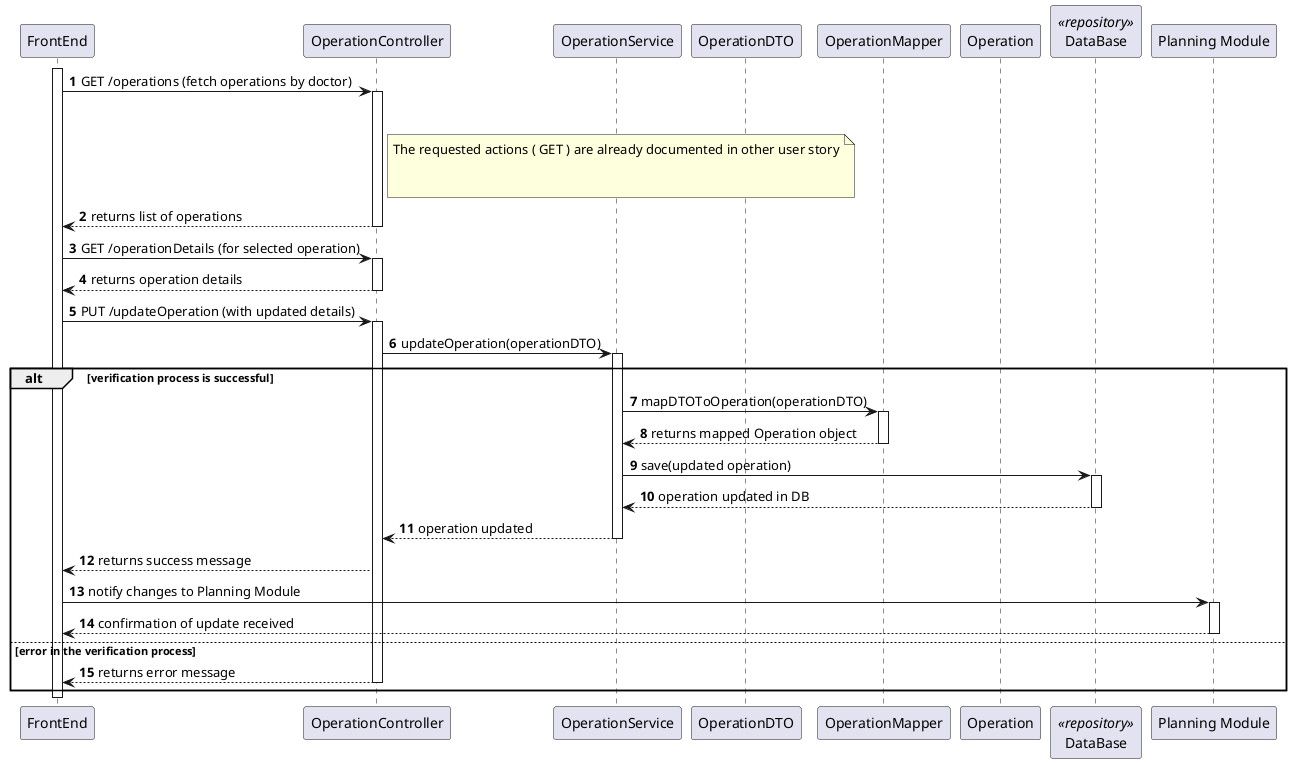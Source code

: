 ﻿@startuml
'https://plantuml.com/sequence-diagram

autonumber

participant "FrontEnd" as sys
participant "OperationController" as ctrl
participant "OperationService" as serv
participant "OperationDTO" as dto
participant "OperationMapper" as map
participant "Operation" as operation
participant "DataBase" as repo <<repository>>
participant "Planning Module" as planning



activate sys

sys -> ctrl : GET /operations (fetch operations by doctor)

note right of ctrl
  The requested actions ( GET ) are already documented in other user story


end note

activate ctrl
'
'ctrl -> serv: getOperationsByDoctor(doctorId)
'
'activate serv
'
'serv -> repo: findOperationsByDoctorId(doctorId)
'
'activate repo
'
'repo --> serv: returns list of operations
'
'deactivate repo

'serv --> ctrl: returns list of operations

deactivate serv

ctrl --> sys: returns list of operations

deactivate ctrl





sys -> ctrl: GET /operationDetails (for selected operation)

activate ctrl
'
'ctrl -> serv: getOperationDetails(operationId)
'
'activate serv
'
'serv -> repo: findOperationById(operationId)
'
'activate repo
'
'repo --> serv: returns operation details
'
'deactivate repo
'
'serv --> ctrl: returns operation details
'
'deactivate serv
'
ctrl --> sys: returns operation details

deactivate ctrl





sys -> ctrl: PUT /updateOperation (with updated details)

activate ctrl

ctrl -> serv: updateOperation(operationDTO)

activate serv

alt verification process is successful

    serv -> map: mapDTOToOperation(operationDTO)

    activate map

    map --> serv: returns mapped Operation object

    deactivate map

    serv -> repo: save(updated operation)

    activate repo

    repo --> serv: operation updated in DB

    deactivate repo

    serv --> ctrl: operation updated

    deactivate serv

    ctrl --> sys: returns success message


    sys -> planning: notify changes to Planning Module

    activate planning

    planning --> sys: confirmation of update received

    deactivate planning

else error in the verification process

    ctrl --> sys: returns error message

    deactivate ctrl


end

deactivate sys
deactivate planning

@enduml
